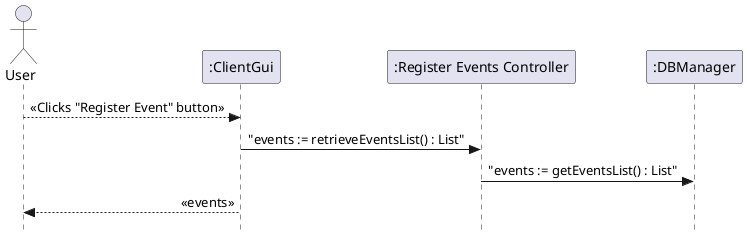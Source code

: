 @startuml EUC4DesignSequenceDiagramIteration2


skinparam linetype ortho
'skinparam backgroundColor transparent
'skinparam handwritten true
'skinparam monochrome true
'left to right direction
skinparam sequenceMessageAlign direction
hide empty members
hide empty description
skinparam classAttributeIconSize 0
skinparam style strictuml

actor User
participant ":ClientGui" as ClientGui
participant ":Register Events Controller" as RegisterEventsController
participant ":DBManager" as DBManager

User --> ClientGui : <<Clicks "Register Event" button>>
ClientGui -> RegisterEventsController : "events := retrieveEventsList() : List"
RegisterEventsController -> DBManager : "events := getEventsList() : List"
ClientGui --> User : <<events>>

@enduml